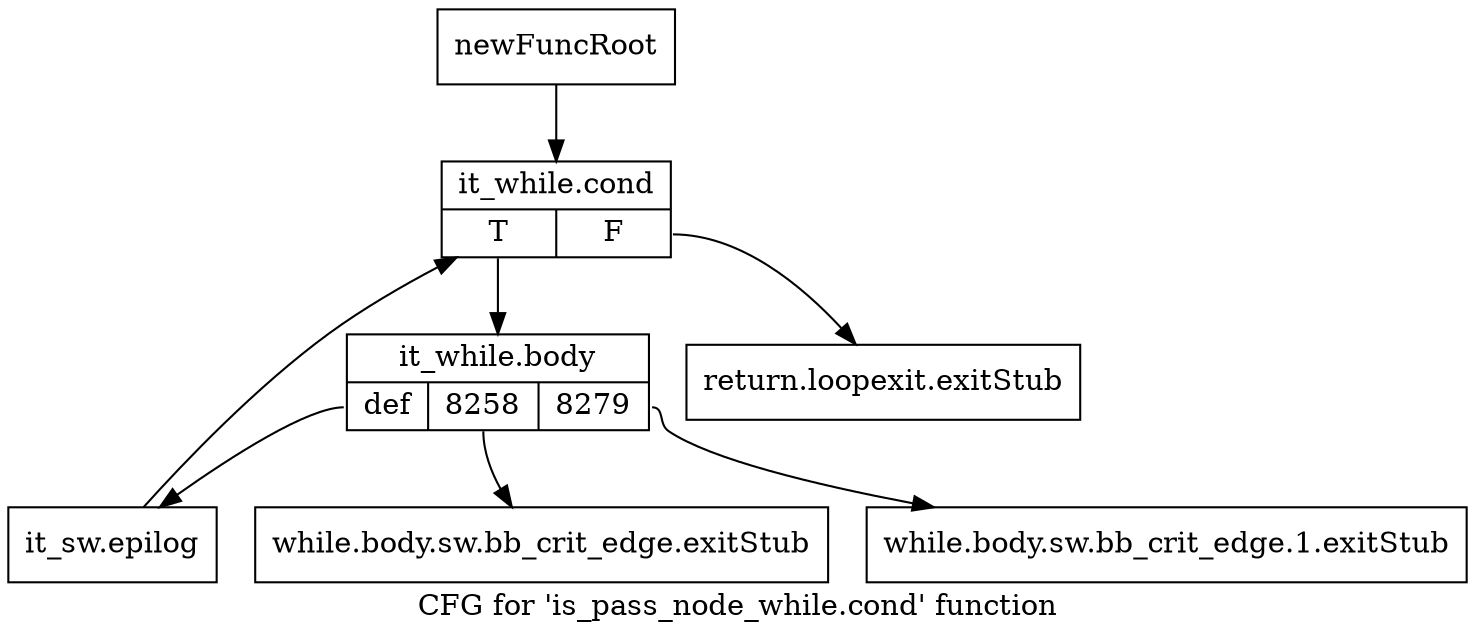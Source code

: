 digraph "CFG for 'is_pass_node_while.cond' function" {
	label="CFG for 'is_pass_node_while.cond' function";

	Node0x33272e0 [shape=record,label="{newFuncRoot}"];
	Node0x33272e0 -> Node0x3327420;
	Node0x3327330 [shape=record,label="{return.loopexit.exitStub}"];
	Node0x3327380 [shape=record,label="{while.body.sw.bb_crit_edge.exitStub}"];
	Node0x33273d0 [shape=record,label="{while.body.sw.bb_crit_edge.1.exitStub}"];
	Node0x3327420 [shape=record,label="{it_while.cond|{<s0>T|<s1>F}}"];
	Node0x3327420:s0 -> Node0x3327470;
	Node0x3327420:s1 -> Node0x3327330;
	Node0x3327470 [shape=record,label="{it_while.body|{<s0>def|<s1>8258|<s2>8279}}"];
	Node0x3327470:s0 -> Node0x33274c0;
	Node0x3327470:s1 -> Node0x3327380;
	Node0x3327470:s2 -> Node0x33273d0;
	Node0x33274c0 [shape=record,label="{it_sw.epilog}"];
	Node0x33274c0 -> Node0x3327420;
}
